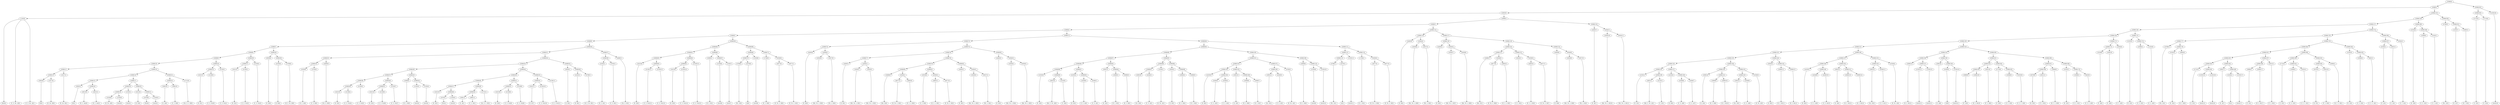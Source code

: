 digraph sample{
"L-543(0)"->"[Dis](0)"
"L-543(0)"->"[C  D  Dis  A](0)"
"L-543(0)"->"[C  D  Dis  A](1)"
"L3943(0)"->"[D](0)"
"L1817(0)"->"[D  Gis  B](0)"
"L5068(12)"->"L3943(0)"
"L5068(12)"->"L1817(0)"
"L1817(1)"->"[D  Gis  B](1)"
"L5068(11)"->"L5068(12)"
"L5068(11)"->"L1817(1)"
"L3943(1)"->"[D](1)"
"L3615(0)"->"[D  G  Ais](0)"
"L3615(1)"->"[D  G  Ais](1)"
"L5068(16)"->"L3615(0)"
"L5068(16)"->"L3615(1)"
"L5068(15)"->"L3943(1)"
"L5068(15)"->"L5068(16)"
"L2558(0)"->"[D  Fis  A](0)"
"L1350(0)"->"[rest](0)"
"L5068(19)"->"L2558(0)"
"L5068(19)"->"L1350(0)"
"L1350(1)"->"[rest](1)"
"L5068(18)"->"L5068(19)"
"L5068(18)"->"L1350(1)"
"L3422(0)"->"[D  E](0)"
"L2079(0)"->"[Fis](0)"
"L1350(2)"->"[rest](2)"
"L5068(21)"->"L2079(0)"
"L5068(21)"->"L1350(2)"
"L5068(20)"->"L3422(0)"
"L5068(20)"->"L5068(21)"
"L5068(17)"->"L5068(18)"
"L5068(17)"->"L5068(20)"
"L5068(14)"->"L5068(15)"
"L5068(14)"->"L5068(17)"
"L3091(0)"->"[G  A](0)"
"L3881(0)"->"[C  G  B](0)"
"L5068(23)"->"L3091(0)"
"L5068(23)"->"L3881(0)"
"L2722(0)"->"[Cis  D  G  B](0)"
"L5068(22)"->"L5068(23)"
"L5068(22)"->"L2722(0)"
"L5068(13)"->"L5068(14)"
"L5068(13)"->"L5068(22)"
"L5068(10)"->"L5068(11)"
"L5068(10)"->"L5068(13)"
"L3422(1)"->"[D  E](1)"
"L3136(0)"->"[C  D  Fis](0)"
"L5068(25)"->"L3422(1)"
"L5068(25)"->"L3136(0)"
"L3136(1)"->"[C  D  Fis](1)"
"L5068(24)"->"L5068(25)"
"L5068(24)"->"L3136(1)"
"L5068(9)"->"L5068(10)"
"L5068(9)"->"L5068(24)"
"L3422(2)"->"[D  E](2)"
"L3136(2)"->"[C  D  Fis](2)"
"L5068(27)"->"L3422(2)"
"L5068(27)"->"L3136(2)"
"L3136(3)"->"[C  D  Fis](3)"
"L5068(26)"->"L5068(27)"
"L5068(26)"->"L3136(3)"
"L5068(8)"->"L5068(9)"
"L5068(8)"->"L5068(26)"
"L3926(0)"->"[G  B](0)"
"L4193(0)"->"[D  B](0)"
"L3709(0)"->"[D  E  Fis  B](0)"
"L5068(29)"->"L4193(0)"
"L5068(29)"->"L3709(0)"
"L5068(28)"->"L3926(0)"
"L5068(28)"->"L5068(29)"
"L5068(7)"->"L5068(8)"
"L5068(7)"->"L5068(28)"
"L3558(0)"->"[D  G  A](0)"
"L3785(0)"->"[C  D  B](0)"
"L5068(33)"->"L3558(0)"
"L5068(33)"->"L3785(0)"
"L4480(0)"->"[Cis  D  B](0)"
"L5068(32)"->"L5068(33)"
"L5068(32)"->"L4480(0)"
"L3422(3)"->"[D  E](3)"
"L3136(4)"->"[C  D  Fis](4)"
"L5068(39)"->"L3422(3)"
"L5068(39)"->"L3136(4)"
"L3136(5)"->"[C  D  Fis](5)"
"L5068(38)"->"L5068(39)"
"L5068(38)"->"L3136(5)"
"L3422(4)"->"[D  E](4)"
"L3136(6)"->"[C  D  Fis](6)"
"L5068(41)"->"L3422(4)"
"L5068(41)"->"L3136(6)"
"L3136(7)"->"[C  D  Fis](7)"
"L5068(40)"->"L5068(41)"
"L5068(40)"->"L3136(7)"
"L5068(37)"->"L5068(38)"
"L5068(37)"->"L5068(40)"
"L2806(0)"->"[D  G  B](0)"
"L1350(3)"->"[rest](3)"
"L1350(4)"->"[rest](4)"
"L5068(43)"->"L1350(3)"
"L5068(43)"->"L1350(4)"
"L5068(42)"->"L2806(0)"
"L5068(42)"->"L5068(43)"
"L5068(36)"->"L5068(37)"
"L5068(36)"->"L5068(42)"
"L3422(5)"->"[D  E](5)"
"L2079(1)"->"[Fis](1)"
"L1350(5)"->"[rest](5)"
"L5068(48)"->"L2079(1)"
"L5068(48)"->"L1350(5)"
"L5068(47)"->"L3422(5)"
"L5068(47)"->"L5068(48)"
"L3091(1)"->"[G  A](1)"
"L3881(1)"->"[C  G  B](1)"
"L5068(50)"->"L3091(1)"
"L5068(50)"->"L3881(1)"
"L2722(1)"->"[Cis  D  G  B](1)"
"L5068(49)"->"L5068(50)"
"L5068(49)"->"L2722(1)"
"L5068(46)"->"L5068(47)"
"L5068(46)"->"L5068(49)"
"L3422(6)"->"[D  E](6)"
"L3136(8)"->"[C  D  Fis](8)"
"L5068(52)"->"L3422(6)"
"L5068(52)"->"L3136(8)"
"L3136(9)"->"[C  D  Fis](9)"
"L5068(51)"->"L5068(52)"
"L5068(51)"->"L3136(9)"
"L5068(45)"->"L5068(46)"
"L5068(45)"->"L5068(51)"
"L3422(7)"->"[D  E](7)"
"L3136(10)"->"[C  D  Fis](10)"
"L5068(54)"->"L3422(7)"
"L5068(54)"->"L3136(10)"
"L3136(11)"->"[C  D  Fis](11)"
"L5068(53)"->"L5068(54)"
"L5068(53)"->"L3136(11)"
"L5068(44)"->"L5068(45)"
"L5068(44)"->"L5068(53)"
"L5068(35)"->"L5068(36)"
"L5068(35)"->"L5068(44)"
"L3926(1)"->"[G  B](1)"
"L4193(1)"->"[D  B](1)"
"L3709(1)"->"[D  E  Fis  B](1)"
"L5068(56)"->"L4193(1)"
"L5068(56)"->"L3709(1)"
"L5068(55)"->"L3926(1)"
"L5068(55)"->"L5068(56)"
"L5068(34)"->"L5068(35)"
"L5068(34)"->"L5068(55)"
"L5068(31)"->"L5068(32)"
"L5068(31)"->"L5068(34)"
"L3558(1)"->"[D  G  A](1)"
"L3785(1)"->"[C  D  B](1)"
"L5068(58)"->"L3558(1)"
"L5068(58)"->"L3785(1)"
"L4480(1)"->"[Cis  D  B](1)"
"L5068(57)"->"L5068(58)"
"L5068(57)"->"L4480(1)"
"L5068(30)"->"L5068(31)"
"L5068(30)"->"L5068(57)"
"L5068(6)"->"L5068(7)"
"L5068(6)"->"L5068(30)"
"L3422(8)"->"[D  E](8)"
"L3136(12)"->"[C  D  Fis](12)"
"L3136(13)"->"[C  D  Fis](13)"
"L5068(63)"->"L3136(12)"
"L5068(63)"->"L3136(13)"
"L5068(62)"->"L3422(8)"
"L5068(62)"->"L5068(63)"
"L3422(9)"->"[D  E](9)"
"L3136(14)"->"[C  D  Fis](14)"
"L5068(65)"->"L3422(9)"
"L5068(65)"->"L3136(14)"
"L3136(15)"->"[C  D  Fis](15)"
"L5068(64)"->"L5068(65)"
"L5068(64)"->"L3136(15)"
"L5068(61)"->"L5068(62)"
"L5068(61)"->"L5068(64)"
"L2806(1)"->"[D  G  B](1)"
"L1350(6)"->"[rest](6)"
"L1350(7)"->"[rest](7)"
"L5068(67)"->"L1350(6)"
"L5068(67)"->"L1350(7)"
"L5068(66)"->"L2806(1)"
"L5068(66)"->"L5068(67)"
"L5068(60)"->"L5068(61)"
"L5068(60)"->"L5068(66)"
"L3766(0)"->"[Fis  G](0)"
"L3476(0)"->"[A](0)"
"L5068(70)"->"L3766(0)"
"L5068(70)"->"L3476(0)"
"L1350(8)"->"[rest](8)"
"L5068(69)"->"L5068(70)"
"L5068(69)"->"L1350(8)"
"L1706(0)"->"[E  G  B](0)"
"L4977(0)"->"[E  Fis  G  B](0)"
"L4977(1)"->"[E  Fis  G  B](1)"
"L5036(0)"->"L4977(0)"
"L5036(0)"->"L4977(1)"
"L5068(71)"->"L1706(0)"
"L5068(71)"->"L5036(0)"
"L5068(68)"->"L5068(69)"
"L5068(68)"->"L5068(71)"
"L5068(59)"->"L5068(60)"
"L5068(59)"->"L5068(68)"
"L5068(5)"->"L5068(6)"
"L5068(5)"->"L5068(59)"
"L4400(0)"->"[E  B](0)"
"L2626(0)"->"[Dis  Fis  A  B](0)"
"L2627(0)"->"[Fis  A  B](0)"
"L4584(0)"->"L2626(0)"
"L4584(0)"->"L2627(0)"
"L5068(74)"->"L4400(0)"
"L5068(74)"->"L4584(0)"
"L4400(1)"->"[E  B](1)"
"L2626(1)"->"[Dis  Fis  A  B](1)"
"L2626(2)"->"[Dis  Fis  A  B](2)"
"L4584(1)"->"L2626(1)"
"L4584(1)"->"L2626(2)"
"L5068(77)"->"L4400(1)"
"L5068(77)"->"L4584(1)"
"L3486(0)"->"[Dis  E](0)"
"L4977(2)"->"[E  Fis  G  B](2)"
"L4805(0)"->"[E  G  A  B](0)"
"L5036(1)"->"L4977(2)"
"L5036(1)"->"L4805(0)"
"L5068(80)"->"L3486(0)"
"L5068(80)"->"L5036(1)"
"L2916(0)"->"[C  E  B](0)"
"L4805(1)"->"[E  G  A  B](1)"
"L4977(3)"->"[E  Fis  G  B](3)"
"L5036(2)"->"L4805(1)"
"L5036(2)"->"L4977(3)"
"L5068(81)"->"L2916(0)"
"L5068(81)"->"L5036(2)"
"L5068(79)"->"L5068(80)"
"L5068(79)"->"L5068(81)"
"L4400(2)"->"[E  B](2)"
"L2626(3)"->"[Dis  Fis  A  B](3)"
"L2627(1)"->"[Fis  A  B](1)"
"L4584(2)"->"L2626(3)"
"L4584(2)"->"L2627(1)"
"L5068(82)"->"L4400(2)"
"L5068(82)"->"L4584(2)"
"L5068(78)"->"L5068(79)"
"L5068(78)"->"L5068(82)"
"L5068(76)"->"L5068(77)"
"L5068(76)"->"L5068(78)"
"L4400(3)"->"[E  B](3)"
"L2626(4)"->"[Dis  Fis  A  B](4)"
"L2626(5)"->"[Dis  Fis  A  B](5)"
"L4584(3)"->"L2626(4)"
"L4584(3)"->"L2626(5)"
"L5068(83)"->"L4400(3)"
"L5068(83)"->"L4584(3)"
"L5068(75)"->"L5068(76)"
"L5068(75)"->"L5068(83)"
"L5068(73)"->"L5068(74)"
"L5068(73)"->"L5068(75)"
"L2205(0)"->"[E  G](0)"
"L4832(0)"->"[Dis  E  Fis  A](0)"
"L4143(0)"->"[C  D](0)"
"L5068(90)"->"L4832(0)"
"L5068(90)"->"L4143(0)"
"L5068(89)"->"L2205(0)"
"L5068(89)"->"L5068(90)"
"L4193(2)"->"[D  B](2)"
"L4346(0)"->"[C  D  A](0)"
"L4346(1)"->"[C  D  A](1)"
"L5068(92)"->"L4346(0)"
"L5068(92)"->"L4346(1)"
"L5068(91)"->"L4193(2)"
"L5068(91)"->"L5068(92)"
"L5068(88)"->"L5068(89)"
"L5068(88)"->"L5068(91)"
"L3091(2)"->"[G  A](2)"
"L2806(2)"->"[D  G  B](2)"
"L2806(3)"->"[D  G  B](3)"
"L5068(94)"->"L2806(2)"
"L5068(94)"->"L2806(3)"
"L5068(93)"->"L3091(2)"
"L5068(93)"->"L5068(94)"
"L5068(87)"->"L5068(88)"
"L5068(87)"->"L5068(93)"
"L2802(0)"->"[Cis  D](0)"
"L4346(2)"->"[C  D  A](2)"
"L5068(97)"->"L2802(0)"
"L5068(97)"->"L4346(2)"
"L2558(1)"->"[D  Fis  A](1)"
"L5068(96)"->"L5068(97)"
"L5068(96)"->"L2558(1)"
"L3926(2)"->"[G  B](2)"
"L2806(4)"->"[D  G  B](4)"
"L2806(5)"->"[D  G  B](5)"
"L5068(99)"->"L2806(4)"
"L5068(99)"->"L2806(5)"
"L5068(98)"->"L3926(2)"
"L5068(98)"->"L5068(99)"
"L5068(95)"->"L5068(96)"
"L5068(95)"->"L5068(98)"
"L5068(86)"->"L5068(87)"
"L5068(86)"->"L5068(95)"
"L4193(3)"->"[D  B](3)"
"L4346(3)"->"[C  D  A](3)"
"L4346(4)"->"[C  D  A](4)"
"L5068(104)"->"L4346(3)"
"L5068(104)"->"L4346(4)"
"L5068(103)"->"L4193(3)"
"L5068(103)"->"L5068(104)"
"L3091(3)"->"[G  A](3)"
"L2806(6)"->"[D  G  B](6)"
"L2806(7)"->"[D  G  B](7)"
"L5068(106)"->"L2806(6)"
"L5068(106)"->"L2806(7)"
"L5068(105)"->"L3091(3)"
"L5068(105)"->"L5068(106)"
"L5068(102)"->"L5068(103)"
"L5068(102)"->"L5068(105)"
"L2802(1)"->"[Cis  D](1)"
"L4346(5)"->"[C  D  A](5)"
"L5068(108)"->"L2802(1)"
"L5068(108)"->"L4346(5)"
"L2558(2)"->"[D  Fis  A](2)"
"L5068(107)"->"L5068(108)"
"L5068(107)"->"L2558(2)"
"L5068(101)"->"L5068(102)"
"L5068(101)"->"L5068(107)"
"L2806(8)"->"[D  G  B](8)"
"L1350(9)"->"[rest](9)"
"L1350(10)"->"[rest](10)"
"L5068(110)"->"L1350(9)"
"L5068(110)"->"L1350(10)"
"L5068(109)"->"L2806(8)"
"L5068(109)"->"L5068(110)"
"L5068(100)"->"L5068(101)"
"L5068(100)"->"L5068(109)"
"L5068(85)"->"L5068(86)"
"L5068(85)"->"L5068(100)"
"L3766(1)"->"[Fis  G](1)"
"L3476(1)"->"[A](1)"
"L5068(113)"->"L3766(1)"
"L5068(113)"->"L3476(1)"
"L1350(11)"->"[rest](11)"
"L5068(112)"->"L5068(113)"
"L5068(112)"->"L1350(11)"
"L1706(1)"->"[E  G  B](1)"
"L4977(4)"->"[E  Fis  G  B](4)"
"L4977(5)"->"[E  Fis  G  B](5)"
"L5036(3)"->"L4977(4)"
"L5036(3)"->"L4977(5)"
"L5068(114)"->"L1706(1)"
"L5068(114)"->"L5036(3)"
"L5068(111)"->"L5068(112)"
"L5068(111)"->"L5068(114)"
"L5068(84)"->"L5068(85)"
"L5068(84)"->"L5068(111)"
"L5068(72)"->"L5068(73)"
"L5068(72)"->"L5068(84)"
"L5068(4)"->"L5068(5)"
"L5068(4)"->"L5068(72)"
"L4400(4)"->"[E  B](4)"
"L2626(6)"->"[Dis  Fis  A  B](6)"
"L2627(2)"->"[Fis  A  B](2)"
"L4584(4)"->"L2626(6)"
"L4584(4)"->"L2627(2)"
"L5068(116)"->"L4400(4)"
"L5068(116)"->"L4584(4)"
"L4400(5)"->"[E  B](5)"
"L2626(7)"->"[Dis  Fis  A  B](7)"
"L2626(8)"->"[Dis  Fis  A  B](8)"
"L4584(5)"->"L2626(7)"
"L4584(5)"->"L2626(8)"
"L5068(118)"->"L4400(5)"
"L5068(118)"->"L4584(5)"
"L3486(1)"->"[Dis  E](1)"
"L4977(6)"->"[E  Fis  G  B](6)"
"L4805(2)"->"[E  G  A  B](2)"
"L5036(4)"->"L4977(6)"
"L5036(4)"->"L4805(2)"
"L5068(121)"->"L3486(1)"
"L5068(121)"->"L5036(4)"
"L2916(1)"->"[C  E  B](1)"
"L4805(3)"->"[E  G  A  B](3)"
"L4977(7)"->"[E  Fis  G  B](7)"
"L5036(5)"->"L4805(3)"
"L5036(5)"->"L4977(7)"
"L5068(122)"->"L2916(1)"
"L5068(122)"->"L5036(5)"
"L5068(120)"->"L5068(121)"
"L5068(120)"->"L5068(122)"
"L4400(6)"->"[E  B](6)"
"L2626(9)"->"[Dis  Fis  A  B](9)"
"L2627(3)"->"[Fis  A  B](3)"
"L4584(6)"->"L2626(9)"
"L4584(6)"->"L2627(3)"
"L5068(123)"->"L4400(6)"
"L5068(123)"->"L4584(6)"
"L5068(119)"->"L5068(120)"
"L5068(119)"->"L5068(123)"
"L5068(117)"->"L5068(118)"
"L5068(117)"->"L5068(119)"
"L5068(115)"->"L5068(116)"
"L5068(115)"->"L5068(117)"
"L5068(3)"->"L5068(4)"
"L5068(3)"->"L5068(115)"
"L4400(7)"->"[E  B](7)"
"L2626(10)"->"[Dis  Fis  A  B](10)"
"L2626(11)"->"[Dis  Fis  A  B](11)"
"L4584(7)"->"L2626(10)"
"L4584(7)"->"L2626(11)"
"L5068(124)"->"L4400(7)"
"L5068(124)"->"L4584(7)"
"L5068(2)"->"L5068(3)"
"L5068(2)"->"L5068(124)"
"L5065(0)"->"L-543(0)"
"L5065(0)"->"L5068(2)"
"L2205(1)"->"[E  G](1)"
"L4832(1)"->"[Dis  E  Fis  A](1)"
"L4143(1)"->"[C  D](1)"
"L5068(136)"->"L4832(1)"
"L5068(136)"->"L4143(1)"
"L5068(135)"->"L2205(1)"
"L5068(135)"->"L5068(136)"
"L4193(4)"->"[D  B](4)"
"L4346(6)"->"[C  D  A](6)"
"L4346(7)"->"[C  D  A](7)"
"L5068(138)"->"L4346(6)"
"L5068(138)"->"L4346(7)"
"L5068(137)"->"L4193(4)"
"L5068(137)"->"L5068(138)"
"L5068(134)"->"L5068(135)"
"L5068(134)"->"L5068(137)"
"L3091(4)"->"[G  A](4)"
"L2806(9)"->"[D  G  B](9)"
"L2806(10)"->"[D  G  B](10)"
"L5068(141)"->"L2806(9)"
"L5068(141)"->"L2806(10)"
"L5068(140)"->"L3091(4)"
"L5068(140)"->"L5068(141)"
"L2802(2)"->"[Cis  D](2)"
"L4346(8)"->"[C  D  A](8)"
"L5068(143)"->"L2802(2)"
"L5068(143)"->"L4346(8)"
"L2558(3)"->"[D  Fis  A](3)"
"L5068(142)"->"L5068(143)"
"L5068(142)"->"L2558(3)"
"L5068(139)"->"L5068(140)"
"L5068(139)"->"L5068(142)"
"L5068(133)"->"L5068(134)"
"L5068(133)"->"L5068(139)"
"L3926(3)"->"[G  B](3)"
"L2806(11)"->"[D  G  B](11)"
"L2806(12)"->"[D  G  B](12)"
"L5068(145)"->"L2806(11)"
"L5068(145)"->"L2806(12)"
"L5068(144)"->"L3926(3)"
"L5068(144)"->"L5068(145)"
"L5068(132)"->"L5068(133)"
"L5068(132)"->"L5068(144)"
"L4193(5)"->"[D  B](5)"
"L4346(9)"->"[C  D  A](9)"
"L4346(10)"->"[C  D  A](10)"
"L5068(149)"->"L4346(9)"
"L5068(149)"->"L4346(10)"
"L5068(148)"->"L4193(5)"
"L5068(148)"->"L5068(149)"
"L3091(5)"->"[G  A](5)"
"L2806(13)"->"[D  G  B](13)"
"L2806(14)"->"[D  G  B](14)"
"L5068(151)"->"L2806(13)"
"L5068(151)"->"L2806(14)"
"L5068(150)"->"L3091(5)"
"L5068(150)"->"L5068(151)"
"L5068(147)"->"L5068(148)"
"L5068(147)"->"L5068(150)"
"L2802(3)"->"[Cis  D](3)"
"L4346(11)"->"[C  D  A](11)"
"L5068(153)"->"L2802(3)"
"L5068(153)"->"L4346(11)"
"L2558(4)"->"[D  Fis  A](4)"
"L5068(152)"->"L5068(153)"
"L5068(152)"->"L2558(4)"
"L5068(146)"->"L5068(147)"
"L5068(146)"->"L5068(152)"
"L5068(131)"->"L5068(132)"
"L5068(131)"->"L5068(146)"
"L2806(15)"->"[D  G  B](15)"
"L1350(12)"->"[rest](12)"
"L1350(13)"->"[rest](13)"
"L5068(157)"->"L1350(12)"
"L5068(157)"->"L1350(13)"
"L5068(156)"->"L2806(15)"
"L5068(156)"->"L5068(157)"
"L3091(6)"->"[G  A](6)"
"L2436(0)"->"[G](0)"
"L1350(14)"->"[rest](14)"
"L5068(159)"->"L2436(0)"
"L5068(159)"->"L1350(14)"
"L5068(158)"->"L3091(6)"
"L5068(158)"->"L5068(159)"
"L5068(155)"->"L5068(156)"
"L5068(155)"->"L5068(158)"
"L3968(0)"->"[F  G](0)"
"L2806(16)"->"[D  G  B](16)"
"L5068(163)"->"L3968(0)"
"L5068(163)"->"L2806(16)"
"L3031(0)"->"[F  G  B](0)"
"L5068(162)"->"L5068(163)"
"L5068(162)"->"L3031(0)"
"L2710(0)"->"[C  E](0)"
"L3398(0)"->"[C  E  G](0)"
"L3335(0)"->"[C  E  F  G](0)"
"L5068(165)"->"L3398(0)"
"L5068(165)"->"L3335(0)"
"L5068(164)"->"L2710(0)"
"L5068(164)"->"L5068(165)"
"L5068(161)"->"L5068(162)"
"L5068(161)"->"L5068(164)"
"L3079(0)"->"[D  F](0)"
"L3031(1)"->"[F  G  B](1)"
"L5068(168)"->"L3079(0)"
"L5068(168)"->"L3031(1)"
"L2808(0)"->"[D  F  G  B](0)"
"L5068(167)"->"L5068(168)"
"L5068(167)"->"L2808(0)"
"L2205(2)"->"[E  G](2)"
"L3398(1)"->"[C  E  G](1)"
"L942(0)"->"[C  E  G  A](0)"
"L5068(170)"->"L3398(1)"
"L5068(170)"->"L942(0)"
"L5068(169)"->"L2205(2)"
"L5068(169)"->"L5068(170)"
"L5068(166)"->"L5068(167)"
"L5068(166)"->"L5068(169)"
"L5068(160)"->"L5068(161)"
"L5068(160)"->"L5068(166)"
"L5068(154)"->"L5068(155)"
"L5068(154)"->"L5068(160)"
"L5068(130)"->"L5068(131)"
"L5068(130)"->"L5068(154)"
"L3258(0)"->"[F  A](0)"
"L3491(0)"->"[C  A](0)"
"L5068(172)"->"L3258(0)"
"L5068(172)"->"L3491(0)"
"L3304(0)"->"[C  F  A](0)"
"L5068(171)"->"L5068(172)"
"L5068(171)"->"L3304(0)"
"L5068(129)"->"L5068(130)"
"L5068(129)"->"L5068(171)"
"L2205(3)"->"[E  G](3)"
"L3398(2)"->"[C  E  G](2)"
"L1343(0)"->"[C  G  A](0)"
"L5068(174)"->"L3398(2)"
"L5068(174)"->"L1343(0)"
"L5068(173)"->"L2205(3)"
"L5068(173)"->"L5068(174)"
"L5068(128)"->"L5068(129)"
"L5068(128)"->"L5068(173)"
"L3766(2)"->"[Fis  G](2)"
"L2205(4)"->"[E  G](4)"
"L2893(0)"->"[D  F  B](0)"
"L5068(178)"->"L2205(4)"
"L5068(178)"->"L2893(0)"
"L5068(177)"->"L3766(2)"
"L5068(177)"->"L5068(178)"
"L2710(1)"->"[C  E](1)"
"L1350(15)"->"[rest](15)"
"L1350(16)"->"[rest](16)"
"L5068(184)"->"L1350(15)"
"L5068(184)"->"L1350(16)"
"L5068(183)"->"L2710(1)"
"L5068(183)"->"L5068(184)"
"L3091(7)"->"[G  A](7)"
"L2436(1)"->"[G](1)"
"L1350(17)"->"[rest](17)"
"L5068(186)"->"L2436(1)"
"L5068(186)"->"L1350(17)"
"L5068(185)"->"L3091(7)"
"L5068(185)"->"L5068(186)"
"L5068(182)"->"L5068(183)"
"L5068(182)"->"L5068(185)"
"L3968(1)"->"[F  G](1)"
"L2806(17)"->"[D  G  B](17)"
"L5068(188)"->"L3968(1)"
"L5068(188)"->"L2806(17)"
"L3031(2)"->"[F  G  B](2)"
"L5068(187)"->"L5068(188)"
"L5068(187)"->"L3031(2)"
"L5068(181)"->"L5068(182)"
"L5068(181)"->"L5068(187)"
"L2710(2)"->"[C  E](2)"
"L3398(3)"->"[C  E  G](3)"
"L3335(1)"->"[C  E  F  G](1)"
"L5068(191)"->"L3398(3)"
"L5068(191)"->"L3335(1)"
"L5068(190)"->"L2710(2)"
"L5068(190)"->"L5068(191)"
"L3079(1)"->"[D  F](1)"
"L3031(3)"->"[F  G  B](3)"
"L5068(193)"->"L3079(1)"
"L5068(193)"->"L3031(3)"
"L2808(1)"->"[D  F  G  B](1)"
"L5068(192)"->"L5068(193)"
"L5068(192)"->"L2808(1)"
"L5068(189)"->"L5068(190)"
"L5068(189)"->"L5068(192)"
"L5068(180)"->"L5068(181)"
"L5068(180)"->"L5068(189)"
"L2205(5)"->"[E  G](5)"
"L3398(4)"->"[C  E  G](4)"
"L942(1)"->"[C  E  G  A](1)"
"L5068(195)"->"L3398(4)"
"L5068(195)"->"L942(1)"
"L5068(194)"->"L2205(5)"
"L5068(194)"->"L5068(195)"
"L5068(179)"->"L5068(180)"
"L5068(179)"->"L5068(194)"
"L5068(176)"->"L5068(177)"
"L5068(176)"->"L5068(179)"
"L3258(1)"->"[F  A](1)"
"L3491(1)"->"[C  A](1)"
"L5068(197)"->"L3258(1)"
"L5068(197)"->"L3491(1)"
"L3304(1)"->"[C  F  A](1)"
"L5068(196)"->"L5068(197)"
"L5068(196)"->"L3304(1)"
"L5068(175)"->"L5068(176)"
"L5068(175)"->"L5068(196)"
"L5068(127)"->"L5068(128)"
"L5068(127)"->"L5068(175)"
"L2205(6)"->"[E  G](6)"
"L3398(5)"->"[C  E  G](5)"
"L1343(1)"->"[C  G  A](1)"
"L5068(199)"->"L3398(5)"
"L5068(199)"->"L1343(1)"
"L5068(198)"->"L2205(6)"
"L5068(198)"->"L5068(199)"
"L5068(126)"->"L5068(127)"
"L5068(126)"->"L5068(198)"
"L3766(3)"->"[Fis  G](3)"
"L2205(7)"->"[E  G](7)"
"L2893(1)"->"[D  F  B](1)"
"L5068(201)"->"L2205(7)"
"L5068(201)"->"L2893(1)"
"L5068(200)"->"L3766(3)"
"L5068(200)"->"L5068(201)"
"L5068(125)"->"L5068(126)"
"L5068(125)"->"L5068(200)"
"L5068(1)"->"L5065(0)"
"L5068(1)"->"L5068(125)"
"L2710(3)"->"[C  E](3)"
"L2710(4)"->"[C  E](4)"
"L5068(203)"->"L2710(3)"
"L5068(203)"->"L2710(4)"
"L1350(18)"->"[rest](18)"
"L5068(202)"->"L5068(203)"
"L5068(202)"->"L1350(18)"
"L5068(0)"->"L5068(1)"
"L5068(0)"->"L5068(202)"
{rank = min; "L5068(0)"}
{rank = same; "L5068(1)"; "L5068(202)";}
{rank = same; "L5065(0)"; "L5068(125)"; "L5068(203)"; "L1350(18)";}
{rank = same; "L-543(0)"; "L5068(2)"; "L5068(126)"; "L5068(200)"; "L2710(3)"; "L2710(4)";}
{rank = same; "L5068(3)"; "L5068(124)"; "L5068(127)"; "L5068(198)"; "L3766(3)"; "L5068(201)";}
{rank = same; "L5068(4)"; "L5068(115)"; "L4400(7)"; "L4584(7)"; "L5068(128)"; "L5068(175)"; "L2205(6)"; "L5068(199)"; "L2205(7)"; "L2893(1)";}
{rank = same; "L5068(5)"; "L5068(72)"; "L5068(116)"; "L5068(117)"; "L2626(10)"; "L2626(11)"; "L5068(129)"; "L5068(173)"; "L5068(176)"; "L5068(196)"; "L3398(5)"; "L1343(1)";}
{rank = same; "L5068(6)"; "L5068(59)"; "L5068(73)"; "L5068(84)"; "L4400(4)"; "L4584(4)"; "L5068(118)"; "L5068(119)"; "L5068(130)"; "L5068(171)"; "L2205(3)"; "L5068(174)"; "L5068(177)"; "L5068(179)"; "L5068(197)"; "L3304(1)";}
{rank = same; "L5068(7)"; "L5068(30)"; "L5068(60)"; "L5068(68)"; "L5068(74)"; "L5068(75)"; "L5068(85)"; "L5068(111)"; "L2626(6)"; "L2627(2)"; "L4400(5)"; "L4584(5)"; "L5068(120)"; "L5068(123)"; "L5068(131)"; "L5068(154)"; "L5068(172)"; "L3304(0)"; "L3398(2)"; "L1343(0)"; "L3766(2)"; "L5068(178)"; "L5068(180)"; "L5068(194)"; "L3258(1)"; "L3491(1)";}
{rank = same; "L5068(8)"; "L5068(28)"; "L5068(31)"; "L5068(57)"; "L5068(61)"; "L5068(66)"; "L5068(69)"; "L5068(71)"; "L4400(0)"; "L4584(0)"; "L5068(76)"; "L5068(83)"; "L5068(86)"; "L5068(100)"; "L5068(112)"; "L5068(114)"; "L2626(7)"; "L2626(8)"; "L5068(121)"; "L5068(122)"; "L4400(6)"; "L4584(6)"; "L5068(132)"; "L5068(146)"; "L5068(155)"; "L5068(160)"; "L3258(0)"; "L3491(0)"; "L2205(4)"; "L2893(0)"; "L5068(181)"; "L5068(189)"; "L2205(5)"; "L5068(195)";}
{rank = same; "L5068(9)"; "L5068(26)"; "L3926(0)"; "L5068(29)"; "L5068(32)"; "L5068(34)"; "L5068(58)"; "L4480(1)"; "L5068(62)"; "L5068(64)"; "L2806(1)"; "L5068(67)"; "L5068(70)"; "L1350(8)"; "L1706(0)"; "L5036(0)"; "L2626(0)"; "L2627(0)"; "L5068(77)"; "L5068(78)"; "L4400(3)"; "L4584(3)"; "L5068(87)"; "L5068(95)"; "L5068(101)"; "L5068(109)"; "L5068(113)"; "L1350(11)"; "L1706(1)"; "L5036(3)"; "L3486(1)"; "L5036(4)"; "L2916(1)"; "L5036(5)"; "L2626(9)"; "L2627(3)"; "L5068(133)"; "L5068(144)"; "L5068(147)"; "L5068(152)"; "L5068(156)"; "L5068(158)"; "L5068(161)"; "L5068(166)"; "L5068(182)"; "L5068(187)"; "L5068(190)"; "L5068(192)"; "L3398(4)"; "L942(1)";}
{rank = same; "L5068(10)"; "L5068(24)"; "L5068(27)"; "L3136(3)"; "L4193(0)"; "L3709(0)"; "L5068(33)"; "L4480(0)"; "L5068(35)"; "L5068(55)"; "L3558(1)"; "L3785(1)"; "L3422(8)"; "L5068(63)"; "L5068(65)"; "L3136(15)"; "L1350(6)"; "L1350(7)"; "L3766(0)"; "L3476(0)"; "L4977(0)"; "L4977(1)"; "L4400(1)"; "L4584(1)"; "L5068(79)"; "L5068(82)"; "L2626(4)"; "L2626(5)"; "L5068(88)"; "L5068(93)"; "L5068(96)"; "L5068(98)"; "L5068(102)"; "L5068(107)"; "L2806(8)"; "L5068(110)"; "L3766(1)"; "L3476(1)"; "L4977(4)"; "L4977(5)"; "L4977(6)"; "L4805(2)"; "L4805(3)"; "L4977(7)"; "L5068(134)"; "L5068(139)"; "L3926(3)"; "L5068(145)"; "L5068(148)"; "L5068(150)"; "L5068(153)"; "L2558(4)"; "L2806(15)"; "L5068(157)"; "L3091(6)"; "L5068(159)"; "L5068(162)"; "L5068(164)"; "L5068(167)"; "L5068(169)"; "L5068(183)"; "L5068(185)"; "L5068(188)"; "L3031(2)"; "L2710(2)"; "L5068(191)"; "L5068(193)"; "L2808(1)";}
{rank = same; "L5068(11)"; "L5068(13)"; "L5068(25)"; "L3136(1)"; "L3422(2)"; "L3136(2)"; "L3558(0)"; "L3785(0)"; "L5068(36)"; "L5068(44)"; "L3926(1)"; "L5068(56)"; "L3136(12)"; "L3136(13)"; "L3422(9)"; "L3136(14)"; "L2626(1)"; "L2626(2)"; "L5068(80)"; "L5068(81)"; "L4400(2)"; "L4584(2)"; "L5068(89)"; "L5068(91)"; "L3091(2)"; "L5068(94)"; "L5068(97)"; "L2558(1)"; "L3926(2)"; "L5068(99)"; "L5068(103)"; "L5068(105)"; "L5068(108)"; "L2558(2)"; "L1350(9)"; "L1350(10)"; "L5068(135)"; "L5068(137)"; "L5068(140)"; "L5068(142)"; "L2806(11)"; "L2806(12)"; "L4193(5)"; "L5068(149)"; "L3091(5)"; "L5068(151)"; "L2802(3)"; "L4346(11)"; "L1350(12)"; "L1350(13)"; "L2436(0)"; "L1350(14)"; "L5068(163)"; "L3031(0)"; "L2710(0)"; "L5068(165)"; "L5068(168)"; "L2808(0)"; "L2205(2)"; "L5068(170)"; "L2710(1)"; "L5068(184)"; "L3091(7)"; "L5068(186)"; "L3968(1)"; "L2806(17)"; "L3398(3)"; "L3335(1)"; "L3079(1)"; "L3031(3)";}
{rank = same; "L5068(12)"; "L1817(1)"; "L5068(14)"; "L5068(22)"; "L3422(1)"; "L3136(0)"; "L5068(37)"; "L5068(42)"; "L5068(45)"; "L5068(53)"; "L4193(1)"; "L3709(1)"; "L3486(0)"; "L5036(1)"; "L2916(0)"; "L5036(2)"; "L2626(3)"; "L2627(1)"; "L2205(0)"; "L5068(90)"; "L4193(2)"; "L5068(92)"; "L2806(2)"; "L2806(3)"; "L2802(0)"; "L4346(2)"; "L2806(4)"; "L2806(5)"; "L4193(3)"; "L5068(104)"; "L3091(3)"; "L5068(106)"; "L2802(1)"; "L4346(5)"; "L2205(1)"; "L5068(136)"; "L4193(4)"; "L5068(138)"; "L3091(4)"; "L5068(141)"; "L5068(143)"; "L2558(3)"; "L4346(9)"; "L4346(10)"; "L2806(13)"; "L2806(14)"; "L3968(0)"; "L2806(16)"; "L3398(0)"; "L3335(0)"; "L3079(0)"; "L3031(1)"; "L3398(1)"; "L942(0)"; "L1350(15)"; "L1350(16)"; "L2436(1)"; "L1350(17)";}
{rank = same; "L3943(0)"; "L1817(0)"; "L5068(15)"; "L5068(17)"; "L5068(23)"; "L2722(0)"; "L5068(38)"; "L5068(40)"; "L2806(0)"; "L5068(43)"; "L5068(46)"; "L5068(51)"; "L5068(54)"; "L3136(11)"; "L4977(2)"; "L4805(0)"; "L4805(1)"; "L4977(3)"; "L4832(0)"; "L4143(0)"; "L4346(0)"; "L4346(1)"; "L4346(3)"; "L4346(4)"; "L2806(6)"; "L2806(7)"; "L4832(1)"; "L4143(1)"; "L4346(6)"; "L4346(7)"; "L2806(9)"; "L2806(10)"; "L2802(2)"; "L4346(8)";}
{rank = same; "L3943(1)"; "L5068(16)"; "L5068(18)"; "L5068(20)"; "L3091(0)"; "L3881(0)"; "L5068(39)"; "L3136(5)"; "L5068(41)"; "L3136(7)"; "L1350(3)"; "L1350(4)"; "L5068(47)"; "L5068(49)"; "L5068(52)"; "L3136(9)"; "L3422(7)"; "L3136(10)";}
{rank = same; "L3615(0)"; "L3615(1)"; "L5068(19)"; "L1350(1)"; "L3422(0)"; "L5068(21)"; "L3422(3)"; "L3136(4)"; "L3422(4)"; "L3136(6)"; "L3422(5)"; "L5068(48)"; "L5068(50)"; "L2722(1)"; "L3422(6)"; "L3136(8)";}
{rank = same; "L2558(0)"; "L1350(0)"; "L2079(0)"; "L1350(2)"; "L2079(1)"; "L1350(5)"; "L3091(1)"; "L3881(1)";}
{rank = max; "[A](0)"; "[A](1)"; "[C  A](0)"; "[C  A](1)"; "[C  D  A](0)"; "[C  D  A](1)"; "[C  D  A](10)"; "[C  D  A](11)"; "[C  D  A](2)"; "[C  D  A](3)"; "[C  D  A](4)"; "[C  D  A](5)"; "[C  D  A](6)"; "[C  D  A](7)"; "[C  D  A](8)"; "[C  D  A](9)"; "[C  D  B](0)"; "[C  D  B](1)"; "[C  D  Dis  A](0)"; "[C  D  Dis  A](1)"; "[C  D  Fis](0)"; "[C  D  Fis](1)"; "[C  D  Fis](10)"; "[C  D  Fis](11)"; "[C  D  Fis](12)"; "[C  D  Fis](13)"; "[C  D  Fis](14)"; "[C  D  Fis](15)"; "[C  D  Fis](2)"; "[C  D  Fis](3)"; "[C  D  Fis](4)"; "[C  D  Fis](5)"; "[C  D  Fis](6)"; "[C  D  Fis](7)"; "[C  D  Fis](8)"; "[C  D  Fis](9)"; "[C  D](0)"; "[C  D](1)"; "[C  E  B](0)"; "[C  E  B](1)"; "[C  E  F  G](0)"; "[C  E  F  G](1)"; "[C  E  G  A](0)"; "[C  E  G  A](1)"; "[C  E  G](0)"; "[C  E  G](1)"; "[C  E  G](2)"; "[C  E  G](3)"; "[C  E  G](4)"; "[C  E  G](5)"; "[C  E](0)"; "[C  E](1)"; "[C  E](2)"; "[C  E](3)"; "[C  E](4)"; "[C  F  A](0)"; "[C  F  A](1)"; "[C  G  A](0)"; "[C  G  A](1)"; "[C  G  B](0)"; "[C  G  B](1)"; "[Cis  D  B](0)"; "[Cis  D  B](1)"; "[Cis  D  G  B](0)"; "[Cis  D  G  B](1)"; "[Cis  D](0)"; "[Cis  D](1)"; "[Cis  D](2)"; "[Cis  D](3)"; "[D  B](0)"; "[D  B](1)"; "[D  B](2)"; "[D  B](3)"; "[D  B](4)"; "[D  B](5)"; "[D  E  Fis  B](0)"; "[D  E  Fis  B](1)"; "[D  E](0)"; "[D  E](1)"; "[D  E](2)"; "[D  E](3)"; "[D  E](4)"; "[D  E](5)"; "[D  E](6)"; "[D  E](7)"; "[D  E](8)"; "[D  E](9)"; "[D  F  B](0)"; "[D  F  B](1)"; "[D  F  G  B](0)"; "[D  F  G  B](1)"; "[D  F](0)"; "[D  F](1)"; "[D  Fis  A](0)"; "[D  Fis  A](1)"; "[D  Fis  A](2)"; "[D  Fis  A](3)"; "[D  Fis  A](4)"; "[D  G  A](0)"; "[D  G  A](1)"; "[D  G  Ais](0)"; "[D  G  Ais](1)"; "[D  G  B](0)"; "[D  G  B](1)"; "[D  G  B](10)"; "[D  G  B](11)"; "[D  G  B](12)"; "[D  G  B](13)"; "[D  G  B](14)"; "[D  G  B](15)"; "[D  G  B](16)"; "[D  G  B](17)"; "[D  G  B](2)"; "[D  G  B](3)"; "[D  G  B](4)"; "[D  G  B](5)"; "[D  G  B](6)"; "[D  G  B](7)"; "[D  G  B](8)"; "[D  G  B](9)"; "[D  Gis  B](0)"; "[D  Gis  B](1)"; "[D](0)"; "[D](1)"; "[Dis  E  Fis  A](0)"; "[Dis  E  Fis  A](1)"; "[Dis  E](0)"; "[Dis  E](1)"; "[Dis  Fis  A  B](0)"; "[Dis  Fis  A  B](1)"; "[Dis  Fis  A  B](10)"; "[Dis  Fis  A  B](11)"; "[Dis  Fis  A  B](2)"; "[Dis  Fis  A  B](3)"; "[Dis  Fis  A  B](4)"; "[Dis  Fis  A  B](5)"; "[Dis  Fis  A  B](6)"; "[Dis  Fis  A  B](7)"; "[Dis  Fis  A  B](8)"; "[Dis  Fis  A  B](9)"; "[Dis](0)"; "[E  B](0)"; "[E  B](1)"; "[E  B](2)"; "[E  B](3)"; "[E  B](4)"; "[E  B](5)"; "[E  B](6)"; "[E  B](7)"; "[E  Fis  G  B](0)"; "[E  Fis  G  B](1)"; "[E  Fis  G  B](2)"; "[E  Fis  G  B](3)"; "[E  Fis  G  B](4)"; "[E  Fis  G  B](5)"; "[E  Fis  G  B](6)"; "[E  Fis  G  B](7)"; "[E  G  A  B](0)"; "[E  G  A  B](1)"; "[E  G  A  B](2)"; "[E  G  A  B](3)"; "[E  G  B](0)"; "[E  G  B](1)"; "[E  G](0)"; "[E  G](1)"; "[E  G](2)"; "[E  G](3)"; "[E  G](4)"; "[E  G](5)"; "[E  G](6)"; "[E  G](7)"; "[F  A](0)"; "[F  A](1)"; "[F  G  B](0)"; "[F  G  B](1)"; "[F  G  B](2)"; "[F  G  B](3)"; "[F  G](0)"; "[F  G](1)"; "[Fis  A  B](0)"; "[Fis  A  B](1)"; "[Fis  A  B](2)"; "[Fis  A  B](3)"; "[Fis  G](0)"; "[Fis  G](1)"; "[Fis  G](2)"; "[Fis  G](3)"; "[Fis](0)"; "[Fis](1)"; "[G  A](0)"; "[G  A](1)"; "[G  A](2)"; "[G  A](3)"; "[G  A](4)"; "[G  A](5)"; "[G  A](6)"; "[G  A](7)"; "[G  B](0)"; "[G  B](1)"; "[G  B](2)"; "[G  B](3)"; "[G](0)"; "[G](1)"; "[rest](0)"; "[rest](1)"; "[rest](10)"; "[rest](11)"; "[rest](12)"; "[rest](13)"; "[rest](14)"; "[rest](15)"; "[rest](16)"; "[rest](17)"; "[rest](18)"; "[rest](2)"; "[rest](3)"; "[rest](4)"; "[rest](5)"; "[rest](6)"; "[rest](7)"; "[rest](8)"; "[rest](9)";}
}